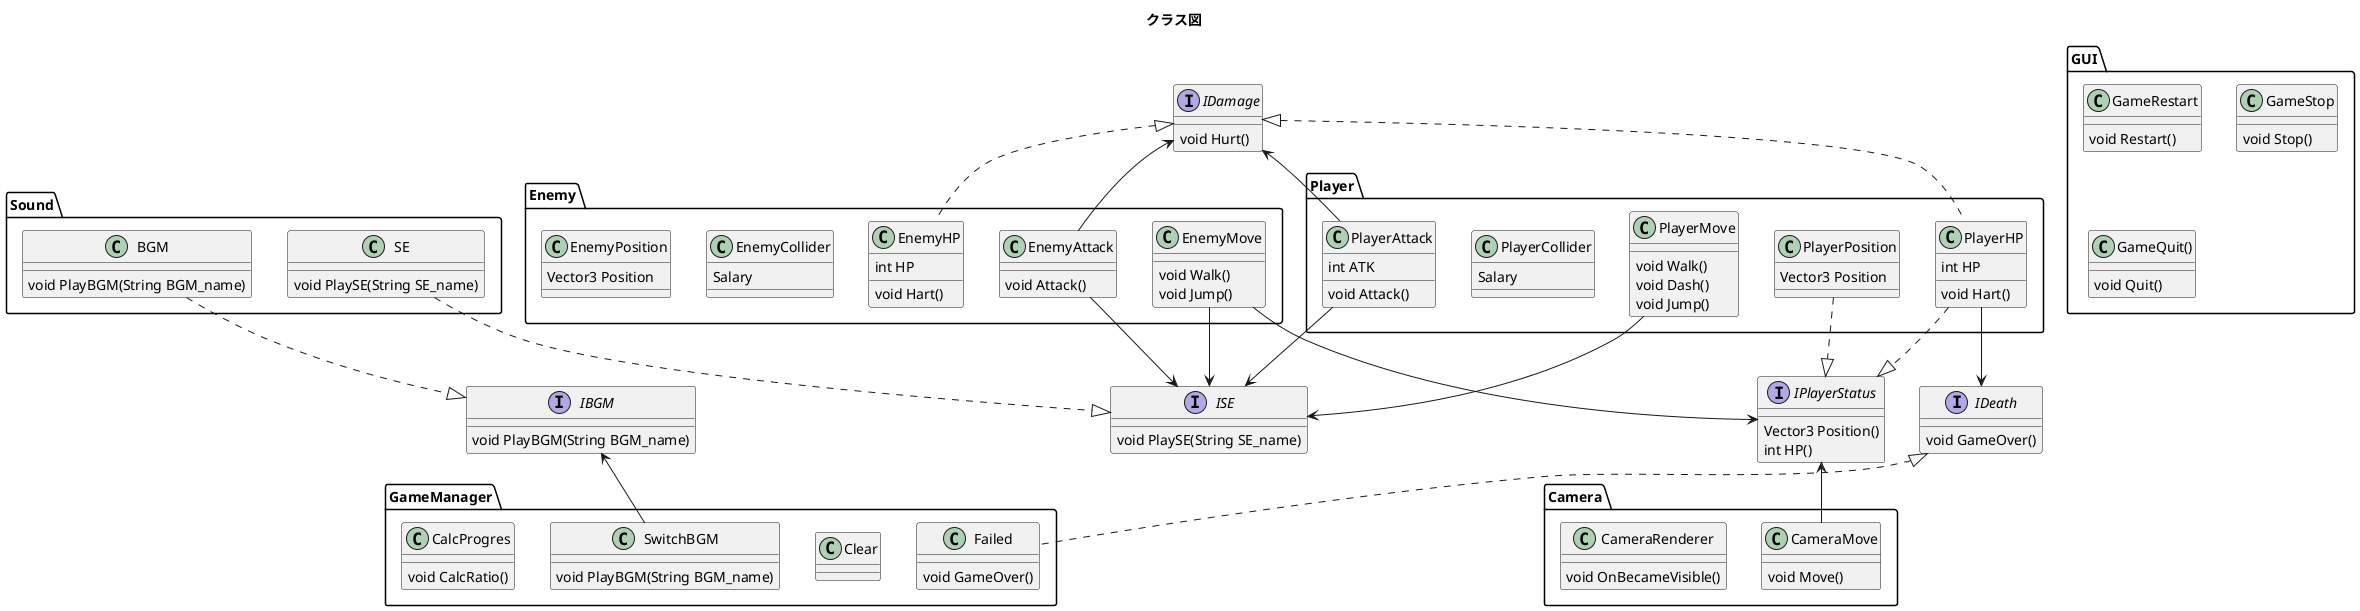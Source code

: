 @startuml name
title クラス図

Folder Player  {
    class PlayerMove {
        void Walk()
        void Dash()
        void Jump()
    }
    class PlayerAttack {
        int ATK
        void Attack()
    }
    class PlayerHP {
        int HP
        void Hart()
    }
    class PlayerCollider 
    {
        Salary
    }
    class PlayerPosition {
        Vector3 Position
    }
    
}


Folder Enemy  {
    class EnemyMove {
        void Walk()
        void Jump()
    }
    class EnemyAttack {
        void Attack()
    }
    class EnemyHP {
        int HP
        void Hart()
    }
    class EnemyCollider {
        Salary
    }
    class EnemyPosition {
        Vector3 Position

    }
}

Folder Camera  {
    class CameraMove {
        void Move()
    }
    class CameraRenderer {
        void OnBecameVisible()
    }
    }

    Folder Sound  {
    class BGM {
        void PlayBGM(String BGM_name)
    }
    class SE {
        void PlaySE(String SE_name)
    }
}

Folder GameManager  {
    class Failed {
        void GameOver()
    }
    class Clear {
    
    }

    class SwitchBGM {
        void PlayBGM(String BGM_name)
    }
    class CalcProgres{
        void CalcRatio()
    }
}


Folder GUI {
    class GameRestart{
        void Restart()
    }
    class GameStop{
        void Stop()
    }
    class GameQuit(){
        void Quit()
    }
}

interface ISE {
    void PlaySE(String SE_name)
}

interface IBGM {
    void PlayBGM(String BGM_name)
}

interface IDeath {
    void GameOver()
}

interface IDamage {
    void Hurt()
}

interface IPlayerStatus {
    Vector3 Position()
    int HP()
}



PlayerAttack -up-> IDamage
PlayerHP ..up|> IDamage
EnemyAttack -up-> IDamage
EnemyHP ..up|> IDamage

PlayerAttack -> ISE
PlayerMove --> ISE
EnemyAttack --> ISE
EnemyMove --> ISE
SE ..|> ISE

CameraMove -up-> IPlayerStatus
EnemyMove --> IPlayerStatus
PlayerHP ..|> IPlayerStatus
PlayerPosition ..|> IPlayerStatus

PlayerHP --> IDeath
SwitchBGM -up-> IBGM
Failed ..up|> IDeath
BGM ..|> IBGM



@enduml